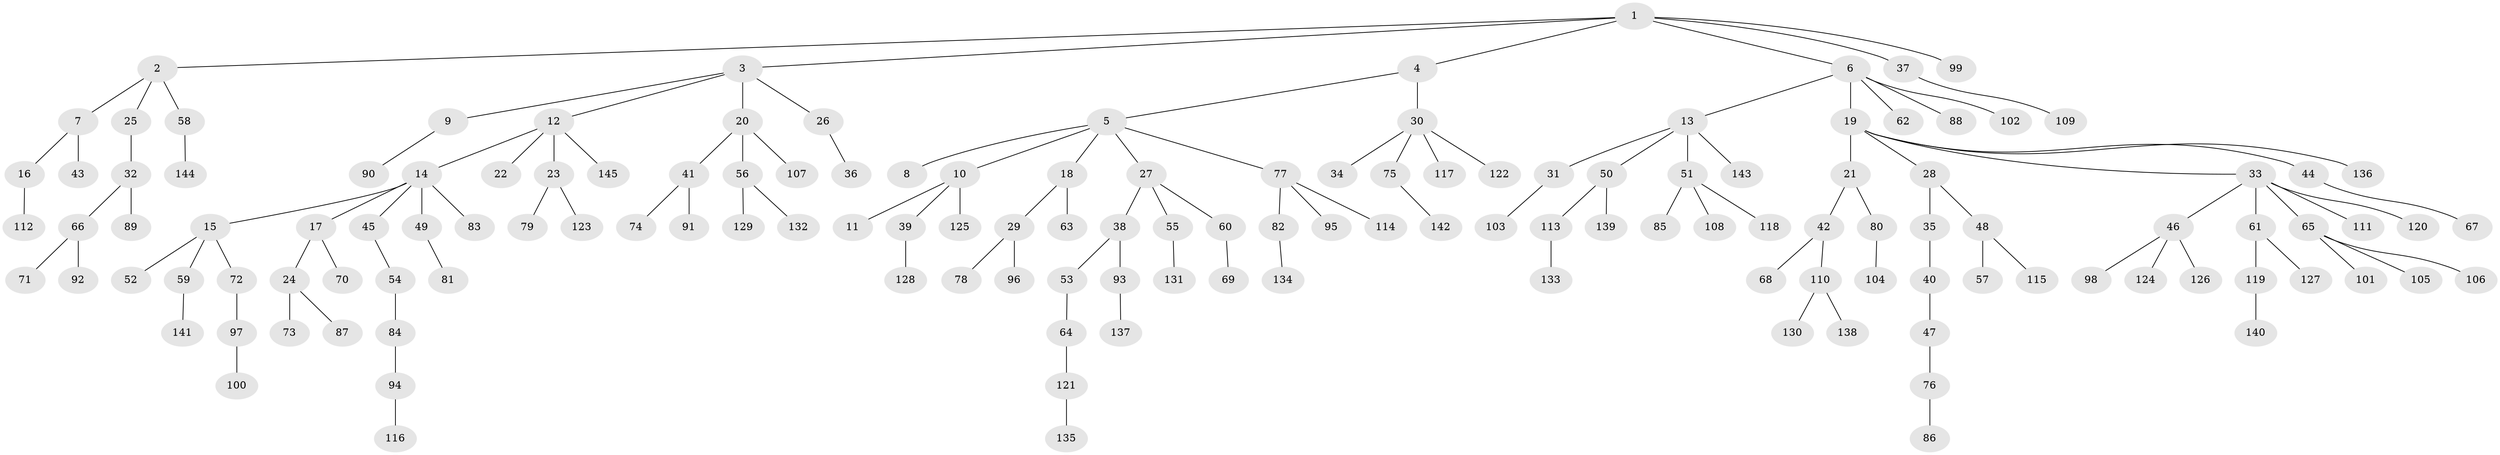// coarse degree distribution, {5: 0.038461538461538464, 4: 0.07692307692307693, 3: 0.1346153846153846, 8: 0.019230769230769232, 1: 0.5769230769230769, 6: 0.009615384615384616, 2: 0.14423076923076922}
// Generated by graph-tools (version 1.1) at 2025/42/03/06/25 10:42:02]
// undirected, 145 vertices, 144 edges
graph export_dot {
graph [start="1"]
  node [color=gray90,style=filled];
  1;
  2;
  3;
  4;
  5;
  6;
  7;
  8;
  9;
  10;
  11;
  12;
  13;
  14;
  15;
  16;
  17;
  18;
  19;
  20;
  21;
  22;
  23;
  24;
  25;
  26;
  27;
  28;
  29;
  30;
  31;
  32;
  33;
  34;
  35;
  36;
  37;
  38;
  39;
  40;
  41;
  42;
  43;
  44;
  45;
  46;
  47;
  48;
  49;
  50;
  51;
  52;
  53;
  54;
  55;
  56;
  57;
  58;
  59;
  60;
  61;
  62;
  63;
  64;
  65;
  66;
  67;
  68;
  69;
  70;
  71;
  72;
  73;
  74;
  75;
  76;
  77;
  78;
  79;
  80;
  81;
  82;
  83;
  84;
  85;
  86;
  87;
  88;
  89;
  90;
  91;
  92;
  93;
  94;
  95;
  96;
  97;
  98;
  99;
  100;
  101;
  102;
  103;
  104;
  105;
  106;
  107;
  108;
  109;
  110;
  111;
  112;
  113;
  114;
  115;
  116;
  117;
  118;
  119;
  120;
  121;
  122;
  123;
  124;
  125;
  126;
  127;
  128;
  129;
  130;
  131;
  132;
  133;
  134;
  135;
  136;
  137;
  138;
  139;
  140;
  141;
  142;
  143;
  144;
  145;
  1 -- 2;
  1 -- 3;
  1 -- 4;
  1 -- 6;
  1 -- 37;
  1 -- 99;
  2 -- 7;
  2 -- 25;
  2 -- 58;
  3 -- 9;
  3 -- 12;
  3 -- 20;
  3 -- 26;
  4 -- 5;
  4 -- 30;
  5 -- 8;
  5 -- 10;
  5 -- 18;
  5 -- 27;
  5 -- 77;
  6 -- 13;
  6 -- 19;
  6 -- 62;
  6 -- 88;
  6 -- 102;
  7 -- 16;
  7 -- 43;
  9 -- 90;
  10 -- 11;
  10 -- 39;
  10 -- 125;
  12 -- 14;
  12 -- 22;
  12 -- 23;
  12 -- 145;
  13 -- 31;
  13 -- 50;
  13 -- 51;
  13 -- 143;
  14 -- 15;
  14 -- 17;
  14 -- 45;
  14 -- 49;
  14 -- 83;
  15 -- 52;
  15 -- 59;
  15 -- 72;
  16 -- 112;
  17 -- 24;
  17 -- 70;
  18 -- 29;
  18 -- 63;
  19 -- 21;
  19 -- 28;
  19 -- 33;
  19 -- 44;
  19 -- 136;
  20 -- 41;
  20 -- 56;
  20 -- 107;
  21 -- 42;
  21 -- 80;
  23 -- 79;
  23 -- 123;
  24 -- 73;
  24 -- 87;
  25 -- 32;
  26 -- 36;
  27 -- 38;
  27 -- 55;
  27 -- 60;
  28 -- 35;
  28 -- 48;
  29 -- 78;
  29 -- 96;
  30 -- 34;
  30 -- 75;
  30 -- 117;
  30 -- 122;
  31 -- 103;
  32 -- 66;
  32 -- 89;
  33 -- 46;
  33 -- 61;
  33 -- 65;
  33 -- 111;
  33 -- 120;
  35 -- 40;
  37 -- 109;
  38 -- 53;
  38 -- 93;
  39 -- 128;
  40 -- 47;
  41 -- 74;
  41 -- 91;
  42 -- 68;
  42 -- 110;
  44 -- 67;
  45 -- 54;
  46 -- 98;
  46 -- 124;
  46 -- 126;
  47 -- 76;
  48 -- 57;
  48 -- 115;
  49 -- 81;
  50 -- 113;
  50 -- 139;
  51 -- 85;
  51 -- 108;
  51 -- 118;
  53 -- 64;
  54 -- 84;
  55 -- 131;
  56 -- 129;
  56 -- 132;
  58 -- 144;
  59 -- 141;
  60 -- 69;
  61 -- 119;
  61 -- 127;
  64 -- 121;
  65 -- 101;
  65 -- 105;
  65 -- 106;
  66 -- 71;
  66 -- 92;
  72 -- 97;
  75 -- 142;
  76 -- 86;
  77 -- 82;
  77 -- 95;
  77 -- 114;
  80 -- 104;
  82 -- 134;
  84 -- 94;
  93 -- 137;
  94 -- 116;
  97 -- 100;
  110 -- 130;
  110 -- 138;
  113 -- 133;
  119 -- 140;
  121 -- 135;
}
